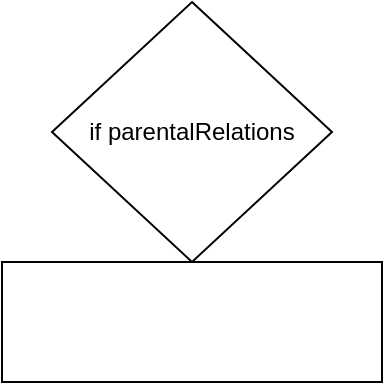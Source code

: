 <mxfile>
    <diagram id="P_Fb7kRc47ORea5uHiFs" name="Page-1">
        <mxGraphModel dx="1356" dy="949" grid="1" gridSize="10" guides="1" tooltips="1" connect="1" arrows="1" fold="1" page="1" pageScale="1" pageWidth="827" pageHeight="1169" math="0" shadow="0">
            <root>
                <mxCell id="0"/>
                <mxCell id="1" parent="0"/>
                <mxCell id="2" value="if parentalRelations" style="rhombus;whiteSpace=wrap;html=1;" vertex="1" parent="1">
                    <mxGeometry x="150" y="50" width="140" height="130" as="geometry"/>
                </mxCell>
                <mxCell id="3" value="" style="rounded=0;whiteSpace=wrap;html=1;" vertex="1" parent="1">
                    <mxGeometry x="125" y="180" width="190" height="60" as="geometry"/>
                </mxCell>
            </root>
        </mxGraphModel>
    </diagram>
</mxfile>